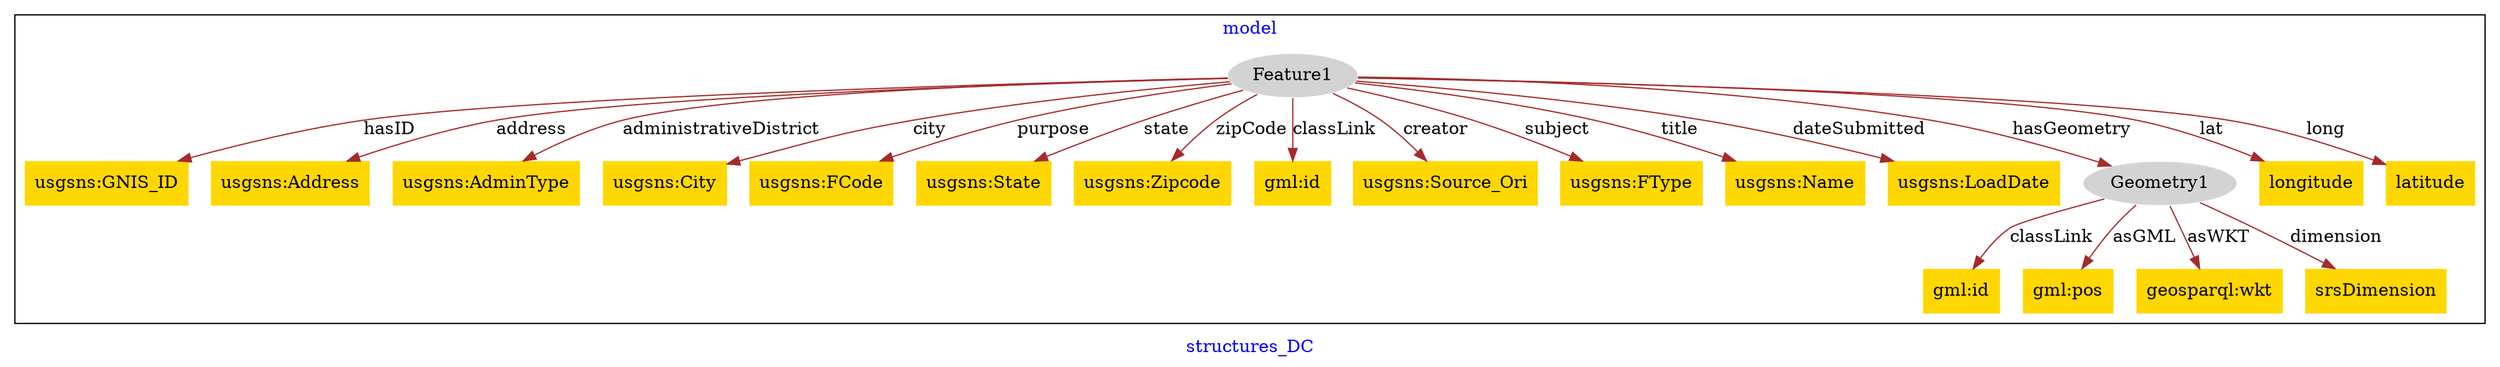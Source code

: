 digraph n0 {
fontcolor="blue"
remincross="true"
label="structures_DC"
subgraph cluster {
label="model"
n2[style="filled",color="white",fillcolor="lightgray",label="Feature1"];
n3[shape="plaintext",style="filled",fillcolor="gold",label="usgsns:GNIS_ID"];
n4[shape="plaintext",style="filled",fillcolor="gold",label="usgsns:Address"];
n5[shape="plaintext",style="filled",fillcolor="gold",label="usgsns:AdminType"];
n6[shape="plaintext",style="filled",fillcolor="gold",label="usgsns:City"];
n7[shape="plaintext",style="filled",fillcolor="gold",label="usgsns:FCode"];
n8[shape="plaintext",style="filled",fillcolor="gold",label="usgsns:State"];
n9[shape="plaintext",style="filled",fillcolor="gold",label="usgsns:Zipcode"];
n10[shape="plaintext",style="filled",fillcolor="gold",label="gml:id"];
n11[shape="plaintext",style="filled",fillcolor="gold",label="usgsns:Source_Ori"];
n12[shape="plaintext",style="filled",fillcolor="gold",label="usgsns:FType"];
n13[shape="plaintext",style="filled",fillcolor="gold",label="usgsns:Name"];
n14[shape="plaintext",style="filled",fillcolor="gold",label="usgsns:LoadDate"];
n15[style="filled",color="white",fillcolor="lightgray",label="Geometry1"];
n16[shape="plaintext",style="filled",fillcolor="gold",label="longitude"];
n17[shape="plaintext",style="filled",fillcolor="gold",label="latitude"];
n18[shape="plaintext",style="filled",fillcolor="gold",label="gml:id"];
n19[shape="plaintext",style="filled",fillcolor="gold",label="gml:pos"];
n20[shape="plaintext",style="filled",fillcolor="gold",label="geosparql:wkt"];
n21[shape="plaintext",style="filled",fillcolor="gold",label="srsDimension"];
}
n2 -> n3[color="brown",fontcolor="black",label="hasID"]
n2 -> n4[color="brown",fontcolor="black",label="address"]
n2 -> n5[color="brown",fontcolor="black",label="administrativeDistrict"]
n2 -> n6[color="brown",fontcolor="black",label="city"]
n2 -> n7[color="brown",fontcolor="black",label="purpose"]
n2 -> n8[color="brown",fontcolor="black",label="state"]
n2 -> n9[color="brown",fontcolor="black",label="zipCode"]
n2 -> n10[color="brown",fontcolor="black",label="classLink"]
n2 -> n11[color="brown",fontcolor="black",label="creator"]
n2 -> n12[color="brown",fontcolor="black",label="subject"]
n2 -> n13[color="brown",fontcolor="black",label="title"]
n2 -> n14[color="brown",fontcolor="black",label="dateSubmitted"]
n2 -> n15[color="brown",fontcolor="black",label="hasGeometry"]
n2 -> n16[color="brown",fontcolor="black",label="lat"]
n2 -> n17[color="brown",fontcolor="black",label="long"]
n15 -> n18[color="brown",fontcolor="black",label="classLink"]
n15 -> n19[color="brown",fontcolor="black",label="asGML"]
n15 -> n20[color="brown",fontcolor="black",label="asWKT"]
n15 -> n21[color="brown",fontcolor="black",label="dimension"]
}
